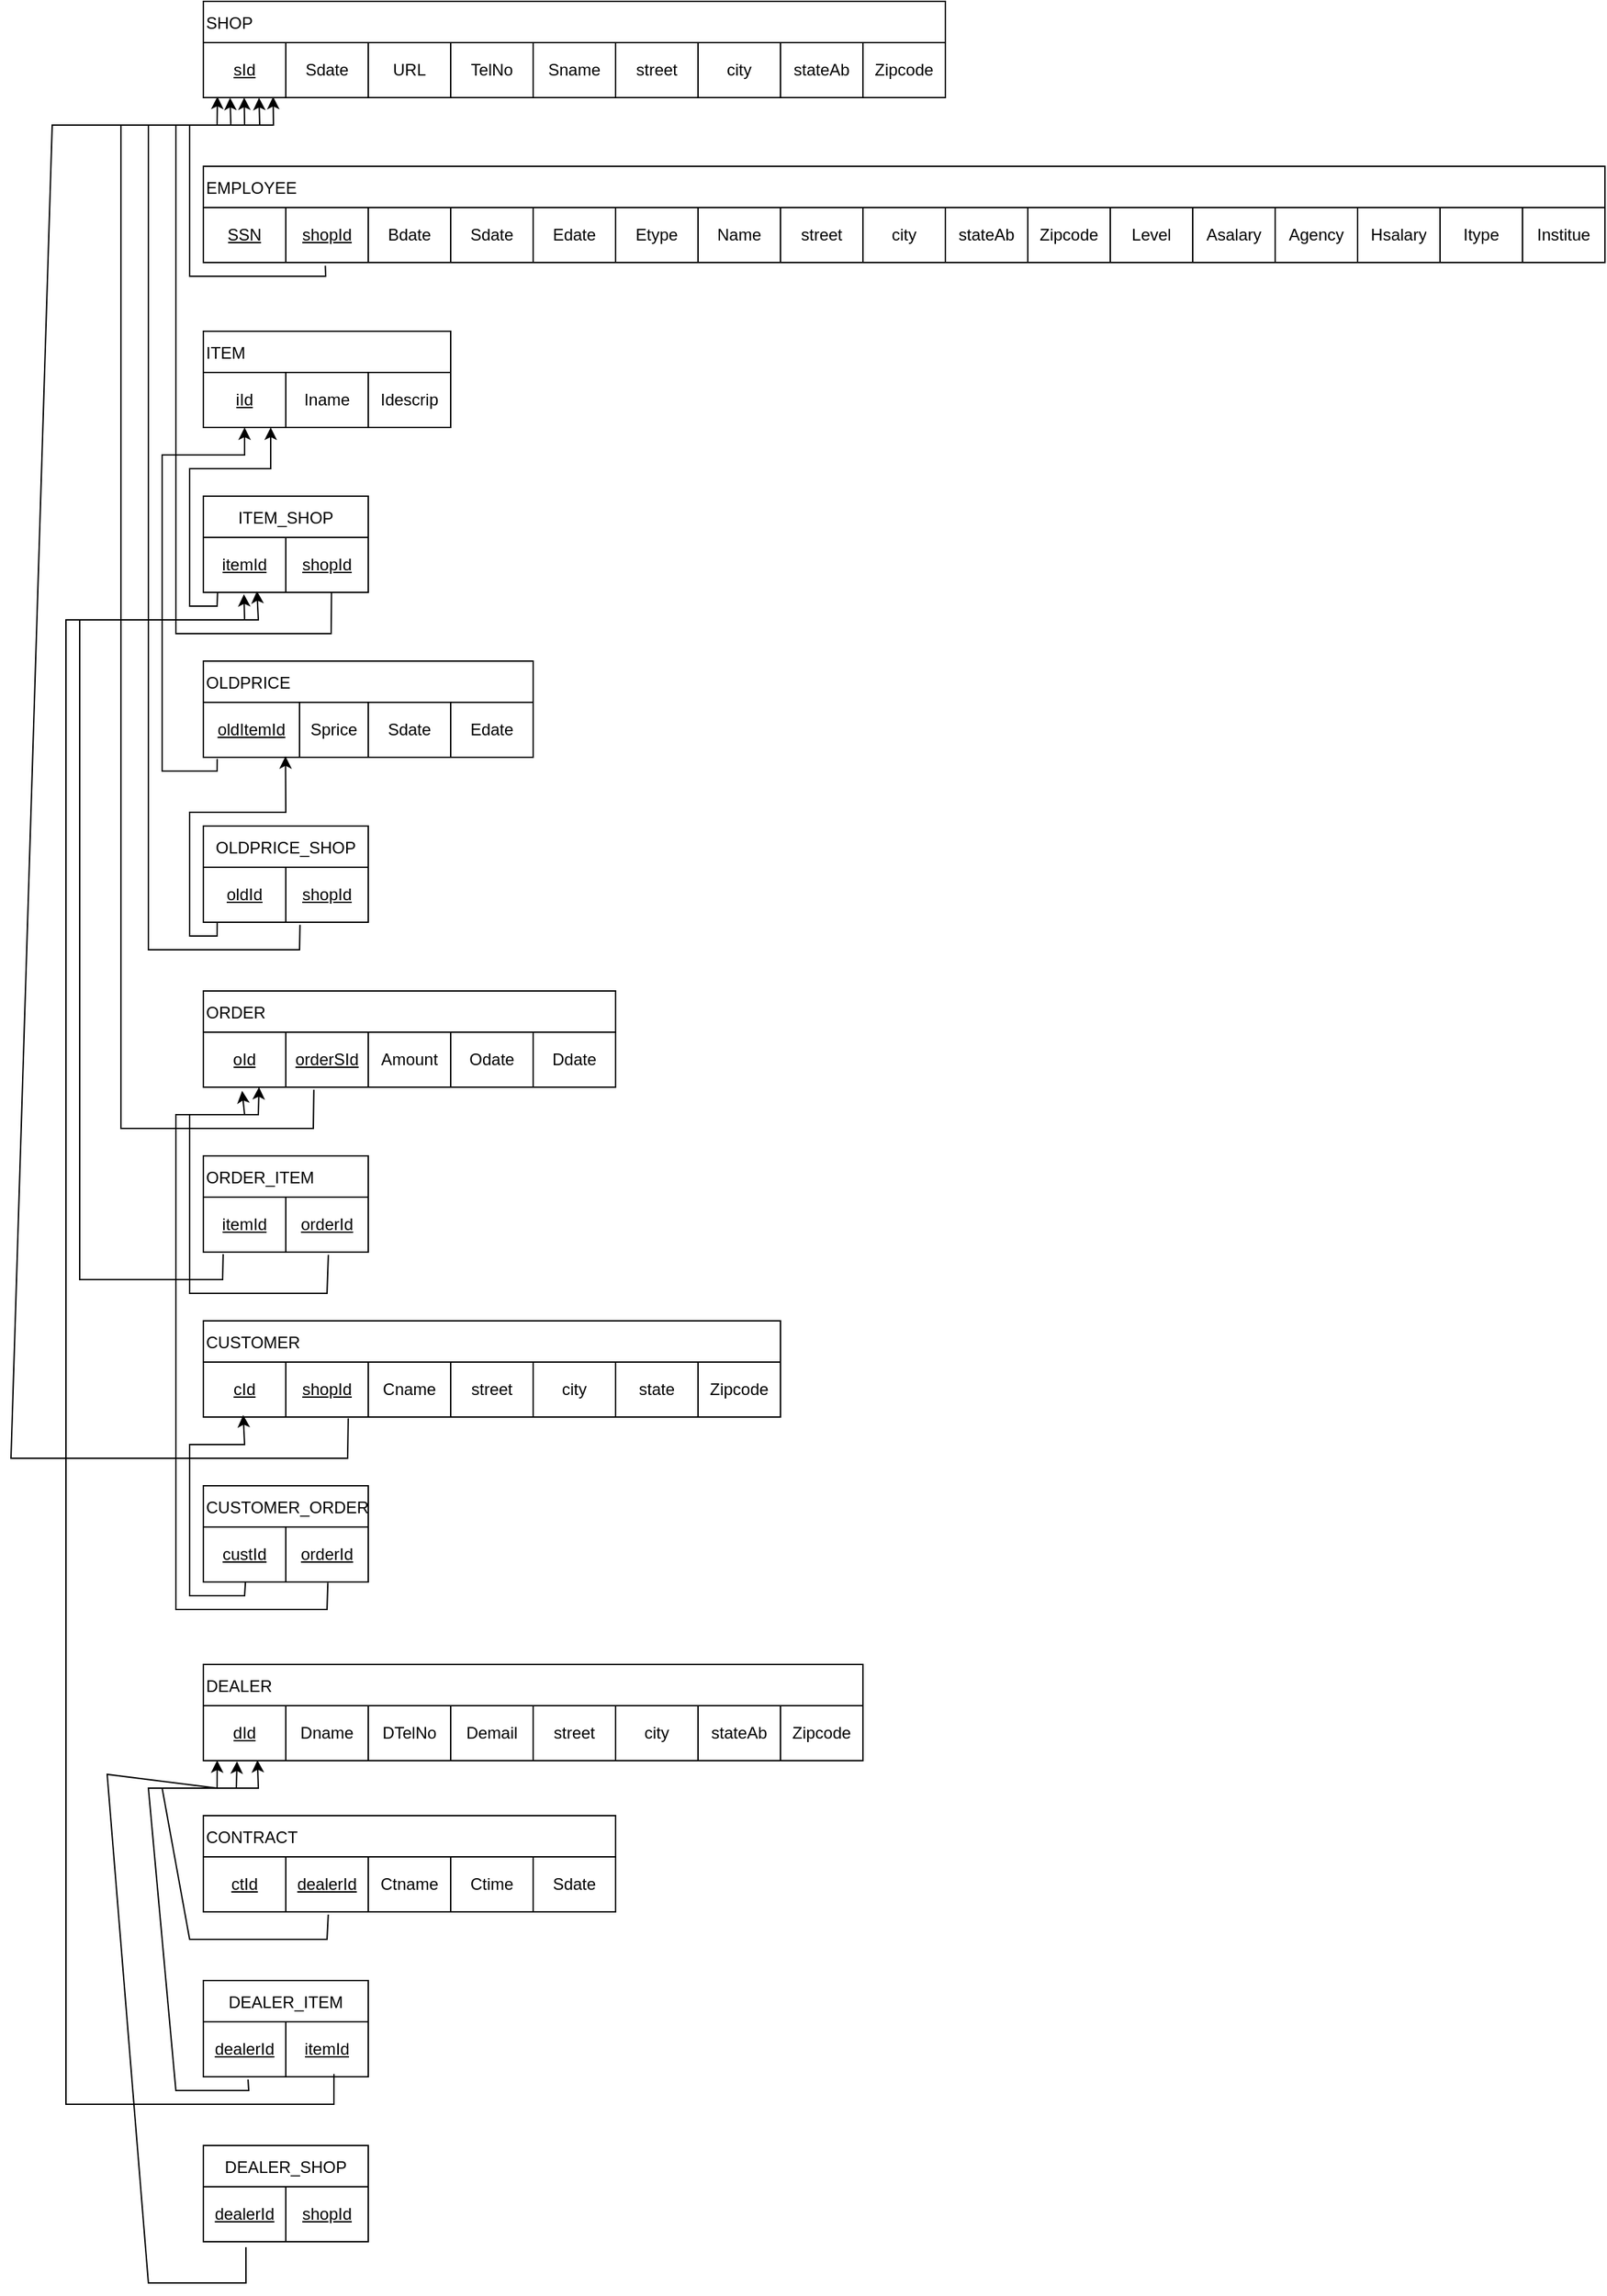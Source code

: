 <mxfile version="24.0.9" type="github">
  <diagram name="Page-1" id="tH4fSipIslfDOBdXYuQ9">
    <mxGraphModel dx="928" dy="57" grid="1" gridSize="10" guides="1" tooltips="1" connect="1" arrows="1" fold="1" page="1" pageScale="1" pageWidth="850" pageHeight="1100" math="0" shadow="0">
      <root>
        <mxCell id="0" />
        <mxCell id="1" parent="0" />
        <mxCell id="1rG-9tMgTOMQVfQcb9hp-2" value="EMPLOYEE" style="shape=table;startSize=30;container=1;collapsible=0;childLayout=tableLayout;align=left;" vertex="1" parent="1">
          <mxGeometry y="440" width="1020" height="70" as="geometry" />
        </mxCell>
        <mxCell id="1rG-9tMgTOMQVfQcb9hp-3" value="" style="shape=tableRow;horizontal=0;startSize=0;swimlaneHead=0;swimlaneBody=0;strokeColor=inherit;top=0;left=0;bottom=0;right=0;collapsible=0;dropTarget=0;fillColor=none;points=[[0,0.5],[1,0.5]];portConstraint=eastwest;" vertex="1" parent="1rG-9tMgTOMQVfQcb9hp-2">
          <mxGeometry y="30" width="1020" height="40" as="geometry" />
        </mxCell>
        <mxCell id="1rG-9tMgTOMQVfQcb9hp-4" value="&lt;u&gt;SSN&lt;/u&gt;" style="shape=partialRectangle;html=1;whiteSpace=wrap;connectable=0;strokeColor=inherit;overflow=hidden;fillColor=none;top=0;left=0;bottom=0;right=0;pointerEvents=1;" vertex="1" parent="1rG-9tMgTOMQVfQcb9hp-3">
          <mxGeometry width="60" height="40" as="geometry">
            <mxRectangle width="60" height="40" as="alternateBounds" />
          </mxGeometry>
        </mxCell>
        <mxCell id="1rG-9tMgTOMQVfQcb9hp-5" value="&lt;u&gt;shopId&lt;/u&gt;" style="shape=partialRectangle;html=1;whiteSpace=wrap;connectable=0;strokeColor=inherit;overflow=hidden;fillColor=none;top=0;left=0;bottom=0;right=0;pointerEvents=1;" vertex="1" parent="1rG-9tMgTOMQVfQcb9hp-3">
          <mxGeometry x="60" width="60" height="40" as="geometry">
            <mxRectangle width="60" height="40" as="alternateBounds" />
          </mxGeometry>
        </mxCell>
        <mxCell id="1rG-9tMgTOMQVfQcb9hp-6" value="Bdate" style="shape=partialRectangle;html=1;whiteSpace=wrap;connectable=0;strokeColor=inherit;overflow=hidden;fillColor=none;top=0;left=0;bottom=0;right=0;pointerEvents=1;" vertex="1" parent="1rG-9tMgTOMQVfQcb9hp-3">
          <mxGeometry x="120" width="60" height="40" as="geometry">
            <mxRectangle width="60" height="40" as="alternateBounds" />
          </mxGeometry>
        </mxCell>
        <mxCell id="1rG-9tMgTOMQVfQcb9hp-7" value="Sdate" style="shape=partialRectangle;html=1;whiteSpace=wrap;connectable=0;strokeColor=inherit;overflow=hidden;fillColor=none;top=0;left=0;bottom=0;right=0;pointerEvents=1;" vertex="1" parent="1rG-9tMgTOMQVfQcb9hp-3">
          <mxGeometry x="180" width="60" height="40" as="geometry">
            <mxRectangle width="60" height="40" as="alternateBounds" />
          </mxGeometry>
        </mxCell>
        <mxCell id="1rG-9tMgTOMQVfQcb9hp-8" value="Edate" style="shape=partialRectangle;html=1;whiteSpace=wrap;connectable=0;strokeColor=inherit;overflow=hidden;fillColor=none;top=0;left=0;bottom=0;right=0;pointerEvents=1;" vertex="1" parent="1rG-9tMgTOMQVfQcb9hp-3">
          <mxGeometry x="240" width="60" height="40" as="geometry">
            <mxRectangle width="60" height="40" as="alternateBounds" />
          </mxGeometry>
        </mxCell>
        <mxCell id="1rG-9tMgTOMQVfQcb9hp-9" value="Etype" style="shape=partialRectangle;html=1;whiteSpace=wrap;connectable=0;strokeColor=inherit;overflow=hidden;fillColor=none;top=0;left=0;bottom=0;right=0;pointerEvents=1;" vertex="1" parent="1rG-9tMgTOMQVfQcb9hp-3">
          <mxGeometry x="300" width="60" height="40" as="geometry">
            <mxRectangle width="60" height="40" as="alternateBounds" />
          </mxGeometry>
        </mxCell>
        <mxCell id="1rG-9tMgTOMQVfQcb9hp-10" value="Name" style="shape=partialRectangle;html=1;whiteSpace=wrap;connectable=0;strokeColor=inherit;overflow=hidden;fillColor=none;top=0;left=0;bottom=0;right=0;pointerEvents=1;" vertex="1" parent="1rG-9tMgTOMQVfQcb9hp-3">
          <mxGeometry x="360" width="60" height="40" as="geometry">
            <mxRectangle width="60" height="40" as="alternateBounds" />
          </mxGeometry>
        </mxCell>
        <mxCell id="1rG-9tMgTOMQVfQcb9hp-11" value="street" style="shape=partialRectangle;html=1;whiteSpace=wrap;connectable=0;strokeColor=inherit;overflow=hidden;fillColor=none;top=0;left=0;bottom=0;right=0;pointerEvents=1;" vertex="1" parent="1rG-9tMgTOMQVfQcb9hp-3">
          <mxGeometry x="420" width="60" height="40" as="geometry">
            <mxRectangle width="60" height="40" as="alternateBounds" />
          </mxGeometry>
        </mxCell>
        <mxCell id="1rG-9tMgTOMQVfQcb9hp-12" value="city" style="shape=partialRectangle;html=1;whiteSpace=wrap;connectable=0;strokeColor=inherit;overflow=hidden;fillColor=none;top=0;left=0;bottom=0;right=0;pointerEvents=1;" vertex="1" parent="1rG-9tMgTOMQVfQcb9hp-3">
          <mxGeometry x="480" width="60" height="40" as="geometry">
            <mxRectangle width="60" height="40" as="alternateBounds" />
          </mxGeometry>
        </mxCell>
        <mxCell id="1rG-9tMgTOMQVfQcb9hp-13" value="stateAb" style="shape=partialRectangle;html=1;whiteSpace=wrap;connectable=0;strokeColor=inherit;overflow=hidden;fillColor=none;top=0;left=0;bottom=0;right=0;pointerEvents=1;" vertex="1" parent="1rG-9tMgTOMQVfQcb9hp-3">
          <mxGeometry x="540" width="60" height="40" as="geometry">
            <mxRectangle width="60" height="40" as="alternateBounds" />
          </mxGeometry>
        </mxCell>
        <mxCell id="1rG-9tMgTOMQVfQcb9hp-14" value="Zipcode" style="shape=partialRectangle;html=1;whiteSpace=wrap;connectable=0;strokeColor=inherit;overflow=hidden;fillColor=none;top=0;left=0;bottom=0;right=0;pointerEvents=1;" vertex="1" parent="1rG-9tMgTOMQVfQcb9hp-3">
          <mxGeometry x="600" width="60" height="40" as="geometry">
            <mxRectangle width="60" height="40" as="alternateBounds" />
          </mxGeometry>
        </mxCell>
        <mxCell id="1rG-9tMgTOMQVfQcb9hp-15" value="Level" style="shape=partialRectangle;html=1;whiteSpace=wrap;connectable=0;strokeColor=inherit;overflow=hidden;fillColor=none;top=0;left=0;bottom=0;right=0;pointerEvents=1;" vertex="1" parent="1rG-9tMgTOMQVfQcb9hp-3">
          <mxGeometry x="660" width="60" height="40" as="geometry">
            <mxRectangle width="60" height="40" as="alternateBounds" />
          </mxGeometry>
        </mxCell>
        <mxCell id="1rG-9tMgTOMQVfQcb9hp-16" value="Asalary" style="shape=partialRectangle;html=1;whiteSpace=wrap;connectable=0;strokeColor=inherit;overflow=hidden;fillColor=none;top=0;left=0;bottom=0;right=0;pointerEvents=1;" vertex="1" parent="1rG-9tMgTOMQVfQcb9hp-3">
          <mxGeometry x="720" width="60" height="40" as="geometry">
            <mxRectangle width="60" height="40" as="alternateBounds" />
          </mxGeometry>
        </mxCell>
        <mxCell id="1rG-9tMgTOMQVfQcb9hp-17" value="Agency" style="shape=partialRectangle;html=1;whiteSpace=wrap;connectable=0;strokeColor=inherit;overflow=hidden;fillColor=none;top=0;left=0;bottom=0;right=0;pointerEvents=1;" vertex="1" parent="1rG-9tMgTOMQVfQcb9hp-3">
          <mxGeometry x="780" width="60" height="40" as="geometry">
            <mxRectangle width="60" height="40" as="alternateBounds" />
          </mxGeometry>
        </mxCell>
        <mxCell id="1rG-9tMgTOMQVfQcb9hp-18" value="Hsalary" style="shape=partialRectangle;html=1;whiteSpace=wrap;connectable=0;strokeColor=inherit;overflow=hidden;fillColor=none;top=0;left=0;bottom=0;right=0;pointerEvents=1;" vertex="1" parent="1rG-9tMgTOMQVfQcb9hp-3">
          <mxGeometry x="840" width="60" height="40" as="geometry">
            <mxRectangle width="60" height="40" as="alternateBounds" />
          </mxGeometry>
        </mxCell>
        <mxCell id="1rG-9tMgTOMQVfQcb9hp-19" value="Itype" style="shape=partialRectangle;html=1;whiteSpace=wrap;connectable=0;strokeColor=inherit;overflow=hidden;fillColor=none;top=0;left=0;bottom=0;right=0;pointerEvents=1;" vertex="1" parent="1rG-9tMgTOMQVfQcb9hp-3">
          <mxGeometry x="900" width="60" height="40" as="geometry">
            <mxRectangle width="60" height="40" as="alternateBounds" />
          </mxGeometry>
        </mxCell>
        <mxCell id="1rG-9tMgTOMQVfQcb9hp-20" value="Institue" style="shape=partialRectangle;html=1;whiteSpace=wrap;connectable=0;strokeColor=inherit;overflow=hidden;fillColor=none;top=0;left=0;bottom=0;right=0;pointerEvents=1;" vertex="1" parent="1rG-9tMgTOMQVfQcb9hp-3">
          <mxGeometry x="960" width="60" height="40" as="geometry">
            <mxRectangle width="60" height="40" as="alternateBounds" />
          </mxGeometry>
        </mxCell>
        <mxCell id="1rG-9tMgTOMQVfQcb9hp-21" value="SHOP" style="shape=table;startSize=30;container=1;collapsible=0;childLayout=tableLayout;align=left;" vertex="1" parent="1">
          <mxGeometry y="320" width="540" height="70" as="geometry" />
        </mxCell>
        <mxCell id="1rG-9tMgTOMQVfQcb9hp-22" value="" style="shape=tableRow;horizontal=0;startSize=0;swimlaneHead=0;swimlaneBody=0;strokeColor=inherit;top=0;left=0;bottom=0;right=0;collapsible=0;dropTarget=0;fillColor=none;points=[[0,0.5],[1,0.5]];portConstraint=eastwest;" vertex="1" parent="1rG-9tMgTOMQVfQcb9hp-21">
          <mxGeometry y="30" width="540" height="40" as="geometry" />
        </mxCell>
        <mxCell id="1rG-9tMgTOMQVfQcb9hp-23" value="&lt;u&gt;sId&lt;/u&gt;" style="shape=partialRectangle;html=1;whiteSpace=wrap;connectable=0;strokeColor=inherit;overflow=hidden;fillColor=none;top=0;left=0;bottom=0;right=0;pointerEvents=1;" vertex="1" parent="1rG-9tMgTOMQVfQcb9hp-22">
          <mxGeometry width="60" height="40" as="geometry">
            <mxRectangle width="60" height="40" as="alternateBounds" />
          </mxGeometry>
        </mxCell>
        <mxCell id="1rG-9tMgTOMQVfQcb9hp-24" value="Sdate" style="shape=partialRectangle;html=1;whiteSpace=wrap;connectable=0;strokeColor=inherit;overflow=hidden;fillColor=none;top=0;left=0;bottom=0;right=0;pointerEvents=1;" vertex="1" parent="1rG-9tMgTOMQVfQcb9hp-22">
          <mxGeometry x="60" width="60" height="40" as="geometry">
            <mxRectangle width="60" height="40" as="alternateBounds" />
          </mxGeometry>
        </mxCell>
        <mxCell id="1rG-9tMgTOMQVfQcb9hp-25" value="URL" style="shape=partialRectangle;html=1;whiteSpace=wrap;connectable=0;strokeColor=inherit;overflow=hidden;fillColor=none;top=0;left=0;bottom=0;right=0;pointerEvents=1;" vertex="1" parent="1rG-9tMgTOMQVfQcb9hp-22">
          <mxGeometry x="120" width="60" height="40" as="geometry">
            <mxRectangle width="60" height="40" as="alternateBounds" />
          </mxGeometry>
        </mxCell>
        <mxCell id="1rG-9tMgTOMQVfQcb9hp-26" value="TelNo" style="shape=partialRectangle;html=1;whiteSpace=wrap;connectable=0;strokeColor=inherit;overflow=hidden;fillColor=none;top=0;left=0;bottom=0;right=0;pointerEvents=1;" vertex="1" parent="1rG-9tMgTOMQVfQcb9hp-22">
          <mxGeometry x="180" width="60" height="40" as="geometry">
            <mxRectangle width="60" height="40" as="alternateBounds" />
          </mxGeometry>
        </mxCell>
        <mxCell id="1rG-9tMgTOMQVfQcb9hp-27" value="Sname" style="shape=partialRectangle;html=1;whiteSpace=wrap;connectable=0;strokeColor=inherit;overflow=hidden;fillColor=none;top=0;left=0;bottom=0;right=0;pointerEvents=1;" vertex="1" parent="1rG-9tMgTOMQVfQcb9hp-22">
          <mxGeometry x="240" width="60" height="40" as="geometry">
            <mxRectangle width="60" height="40" as="alternateBounds" />
          </mxGeometry>
        </mxCell>
        <mxCell id="1rG-9tMgTOMQVfQcb9hp-28" value="street" style="shape=partialRectangle;html=1;whiteSpace=wrap;connectable=0;strokeColor=inherit;overflow=hidden;fillColor=none;top=0;left=0;bottom=0;right=0;pointerEvents=1;" vertex="1" parent="1rG-9tMgTOMQVfQcb9hp-22">
          <mxGeometry x="300" width="60" height="40" as="geometry">
            <mxRectangle width="60" height="40" as="alternateBounds" />
          </mxGeometry>
        </mxCell>
        <mxCell id="1rG-9tMgTOMQVfQcb9hp-29" value="city" style="shape=partialRectangle;html=1;whiteSpace=wrap;connectable=0;strokeColor=inherit;overflow=hidden;fillColor=none;top=0;left=0;bottom=0;right=0;pointerEvents=1;" vertex="1" parent="1rG-9tMgTOMQVfQcb9hp-22">
          <mxGeometry x="360" width="60" height="40" as="geometry">
            <mxRectangle width="60" height="40" as="alternateBounds" />
          </mxGeometry>
        </mxCell>
        <mxCell id="1rG-9tMgTOMQVfQcb9hp-30" value="stateAb" style="shape=partialRectangle;html=1;whiteSpace=wrap;connectable=0;strokeColor=inherit;overflow=hidden;fillColor=none;top=0;left=0;bottom=0;right=0;pointerEvents=1;" vertex="1" parent="1rG-9tMgTOMQVfQcb9hp-22">
          <mxGeometry x="420" width="60" height="40" as="geometry">
            <mxRectangle width="60" height="40" as="alternateBounds" />
          </mxGeometry>
        </mxCell>
        <mxCell id="1rG-9tMgTOMQVfQcb9hp-31" value="Zipcode" style="shape=partialRectangle;html=1;whiteSpace=wrap;connectable=0;strokeColor=inherit;overflow=hidden;fillColor=none;top=0;left=0;bottom=0;right=0;pointerEvents=1;" vertex="1" parent="1rG-9tMgTOMQVfQcb9hp-22">
          <mxGeometry x="480" width="60" height="40" as="geometry">
            <mxRectangle width="60" height="40" as="alternateBounds" />
          </mxGeometry>
        </mxCell>
        <mxCell id="1rG-9tMgTOMQVfQcb9hp-32" value="CUSTOMER" style="shape=table;startSize=30;container=1;collapsible=0;childLayout=tableLayout;align=left;" vertex="1" parent="1">
          <mxGeometry y="1280" width="420" height="70" as="geometry" />
        </mxCell>
        <mxCell id="1rG-9tMgTOMQVfQcb9hp-33" value="" style="shape=tableRow;horizontal=0;startSize=0;swimlaneHead=0;swimlaneBody=0;strokeColor=inherit;top=0;left=0;bottom=0;right=0;collapsible=0;dropTarget=0;fillColor=none;points=[[0,0.5],[1,0.5]];portConstraint=eastwest;" vertex="1" parent="1rG-9tMgTOMQVfQcb9hp-32">
          <mxGeometry y="30" width="420" height="40" as="geometry" />
        </mxCell>
        <mxCell id="1rG-9tMgTOMQVfQcb9hp-34" value="&lt;u&gt;cId&lt;/u&gt;" style="shape=partialRectangle;html=1;whiteSpace=wrap;connectable=0;strokeColor=inherit;overflow=hidden;fillColor=none;top=0;left=0;bottom=0;right=0;pointerEvents=1;" vertex="1" parent="1rG-9tMgTOMQVfQcb9hp-33">
          <mxGeometry width="60" height="40" as="geometry">
            <mxRectangle width="60" height="40" as="alternateBounds" />
          </mxGeometry>
        </mxCell>
        <mxCell id="1rG-9tMgTOMQVfQcb9hp-35" value="&lt;u&gt;shopId&lt;/u&gt;" style="shape=partialRectangle;html=1;whiteSpace=wrap;connectable=0;strokeColor=inherit;overflow=hidden;fillColor=none;top=0;left=0;bottom=0;right=0;pointerEvents=1;" vertex="1" parent="1rG-9tMgTOMQVfQcb9hp-33">
          <mxGeometry x="60" width="60" height="40" as="geometry">
            <mxRectangle width="60" height="40" as="alternateBounds" />
          </mxGeometry>
        </mxCell>
        <mxCell id="1rG-9tMgTOMQVfQcb9hp-36" value="Cname" style="shape=partialRectangle;html=1;whiteSpace=wrap;connectable=0;strokeColor=inherit;overflow=hidden;fillColor=none;top=0;left=0;bottom=0;right=0;pointerEvents=1;" vertex="1" parent="1rG-9tMgTOMQVfQcb9hp-33">
          <mxGeometry x="120" width="60" height="40" as="geometry">
            <mxRectangle width="60" height="40" as="alternateBounds" />
          </mxGeometry>
        </mxCell>
        <mxCell id="1rG-9tMgTOMQVfQcb9hp-37" value="street" style="shape=partialRectangle;html=1;whiteSpace=wrap;connectable=0;strokeColor=inherit;overflow=hidden;fillColor=none;top=0;left=0;bottom=0;right=0;pointerEvents=1;" vertex="1" parent="1rG-9tMgTOMQVfQcb9hp-33">
          <mxGeometry x="180" width="60" height="40" as="geometry">
            <mxRectangle width="60" height="40" as="alternateBounds" />
          </mxGeometry>
        </mxCell>
        <mxCell id="1rG-9tMgTOMQVfQcb9hp-38" value="city" style="shape=partialRectangle;html=1;whiteSpace=wrap;connectable=0;strokeColor=inherit;overflow=hidden;fillColor=none;top=0;left=0;bottom=0;right=0;pointerEvents=1;" vertex="1" parent="1rG-9tMgTOMQVfQcb9hp-33">
          <mxGeometry x="240" width="60" height="40" as="geometry">
            <mxRectangle width="60" height="40" as="alternateBounds" />
          </mxGeometry>
        </mxCell>
        <mxCell id="1rG-9tMgTOMQVfQcb9hp-39" value="state" style="shape=partialRectangle;html=1;whiteSpace=wrap;connectable=0;strokeColor=inherit;overflow=hidden;fillColor=none;top=0;left=0;bottom=0;right=0;pointerEvents=1;" vertex="1" parent="1rG-9tMgTOMQVfQcb9hp-33">
          <mxGeometry x="300" width="60" height="40" as="geometry">
            <mxRectangle width="60" height="40" as="alternateBounds" />
          </mxGeometry>
        </mxCell>
        <mxCell id="1rG-9tMgTOMQVfQcb9hp-40" value="Zipcode" style="shape=partialRectangle;html=1;whiteSpace=wrap;connectable=0;strokeColor=inherit;overflow=hidden;fillColor=none;top=0;left=0;bottom=0;right=0;pointerEvents=1;" vertex="1" parent="1rG-9tMgTOMQVfQcb9hp-33">
          <mxGeometry x="360" width="60" height="40" as="geometry">
            <mxRectangle width="60" height="40" as="alternateBounds" />
          </mxGeometry>
        </mxCell>
        <mxCell id="1rG-9tMgTOMQVfQcb9hp-41" value="ORDER" style="shape=table;startSize=30;container=1;collapsible=0;childLayout=tableLayout;align=left;" vertex="1" parent="1">
          <mxGeometry y="1040" width="300" height="70" as="geometry" />
        </mxCell>
        <mxCell id="1rG-9tMgTOMQVfQcb9hp-42" value="" style="shape=tableRow;horizontal=0;startSize=0;swimlaneHead=0;swimlaneBody=0;strokeColor=inherit;top=0;left=0;bottom=0;right=0;collapsible=0;dropTarget=0;fillColor=none;points=[[0,0.5],[1,0.5]];portConstraint=eastwest;" vertex="1" parent="1rG-9tMgTOMQVfQcb9hp-41">
          <mxGeometry y="30" width="300" height="40" as="geometry" />
        </mxCell>
        <mxCell id="1rG-9tMgTOMQVfQcb9hp-43" value="&lt;u&gt;oId&lt;/u&gt;" style="shape=partialRectangle;html=1;whiteSpace=wrap;connectable=0;strokeColor=inherit;overflow=hidden;fillColor=none;top=0;left=0;bottom=0;right=0;pointerEvents=1;" vertex="1" parent="1rG-9tMgTOMQVfQcb9hp-42">
          <mxGeometry width="60" height="40" as="geometry">
            <mxRectangle width="60" height="40" as="alternateBounds" />
          </mxGeometry>
        </mxCell>
        <mxCell id="1rG-9tMgTOMQVfQcb9hp-44" value="&lt;u&gt;orderSId&lt;/u&gt;" style="shape=partialRectangle;html=1;whiteSpace=wrap;connectable=0;strokeColor=inherit;overflow=hidden;fillColor=none;top=0;left=0;bottom=0;right=0;pointerEvents=1;" vertex="1" parent="1rG-9tMgTOMQVfQcb9hp-42">
          <mxGeometry x="60" width="60" height="40" as="geometry">
            <mxRectangle width="60" height="40" as="alternateBounds" />
          </mxGeometry>
        </mxCell>
        <mxCell id="1rG-9tMgTOMQVfQcb9hp-45" value="Amount" style="shape=partialRectangle;html=1;whiteSpace=wrap;connectable=0;strokeColor=inherit;overflow=hidden;fillColor=none;top=0;left=0;bottom=0;right=0;pointerEvents=1;" vertex="1" parent="1rG-9tMgTOMQVfQcb9hp-42">
          <mxGeometry x="120" width="60" height="40" as="geometry">
            <mxRectangle width="60" height="40" as="alternateBounds" />
          </mxGeometry>
        </mxCell>
        <mxCell id="1rG-9tMgTOMQVfQcb9hp-46" value="Odate" style="shape=partialRectangle;html=1;whiteSpace=wrap;connectable=0;strokeColor=inherit;overflow=hidden;fillColor=none;top=0;left=0;bottom=0;right=0;pointerEvents=1;" vertex="1" parent="1rG-9tMgTOMQVfQcb9hp-42">
          <mxGeometry x="180" width="60" height="40" as="geometry">
            <mxRectangle width="60" height="40" as="alternateBounds" />
          </mxGeometry>
        </mxCell>
        <mxCell id="1rG-9tMgTOMQVfQcb9hp-47" value="Ddate" style="shape=partialRectangle;html=1;whiteSpace=wrap;connectable=0;strokeColor=inherit;overflow=hidden;fillColor=none;top=0;left=0;bottom=0;right=0;pointerEvents=1;" vertex="1" parent="1rG-9tMgTOMQVfQcb9hp-42">
          <mxGeometry x="240" width="60" height="40" as="geometry">
            <mxRectangle width="60" height="40" as="alternateBounds" />
          </mxGeometry>
        </mxCell>
        <mxCell id="1rG-9tMgTOMQVfQcb9hp-60" value="ITEM" style="shape=table;startSize=30;container=1;collapsible=0;childLayout=tableLayout;align=left;" vertex="1" parent="1">
          <mxGeometry y="560" width="180" height="70" as="geometry" />
        </mxCell>
        <mxCell id="1rG-9tMgTOMQVfQcb9hp-61" value="" style="shape=tableRow;horizontal=0;startSize=0;swimlaneHead=0;swimlaneBody=0;strokeColor=inherit;top=0;left=0;bottom=0;right=0;collapsible=0;dropTarget=0;fillColor=none;points=[[0,0.5],[1,0.5]];portConstraint=eastwest;" vertex="1" parent="1rG-9tMgTOMQVfQcb9hp-60">
          <mxGeometry y="30" width="180" height="40" as="geometry" />
        </mxCell>
        <mxCell id="1rG-9tMgTOMQVfQcb9hp-62" value="&lt;u&gt;iId&lt;/u&gt;" style="shape=partialRectangle;html=1;whiteSpace=wrap;connectable=0;strokeColor=inherit;overflow=hidden;fillColor=none;top=0;left=0;bottom=0;right=0;pointerEvents=1;" vertex="1" parent="1rG-9tMgTOMQVfQcb9hp-61">
          <mxGeometry width="60" height="40" as="geometry">
            <mxRectangle width="60" height="40" as="alternateBounds" />
          </mxGeometry>
        </mxCell>
        <mxCell id="1rG-9tMgTOMQVfQcb9hp-63" value="Iname" style="shape=partialRectangle;html=1;whiteSpace=wrap;connectable=0;strokeColor=inherit;overflow=hidden;fillColor=none;top=0;left=0;bottom=0;right=0;pointerEvents=1;" vertex="1" parent="1rG-9tMgTOMQVfQcb9hp-61">
          <mxGeometry x="60" width="60" height="40" as="geometry">
            <mxRectangle width="60" height="40" as="alternateBounds" />
          </mxGeometry>
        </mxCell>
        <mxCell id="1rG-9tMgTOMQVfQcb9hp-64" value="Idescrip" style="shape=partialRectangle;html=1;whiteSpace=wrap;connectable=0;strokeColor=inherit;overflow=hidden;fillColor=none;top=0;left=0;bottom=0;right=0;pointerEvents=1;" vertex="1" parent="1rG-9tMgTOMQVfQcb9hp-61">
          <mxGeometry x="120" width="60" height="40" as="geometry">
            <mxRectangle width="60" height="40" as="alternateBounds" />
          </mxGeometry>
        </mxCell>
        <mxCell id="1rG-9tMgTOMQVfQcb9hp-78" value="DEALER" style="shape=table;startSize=30;container=1;collapsible=0;childLayout=tableLayout;align=left;" vertex="1" parent="1">
          <mxGeometry y="1530" width="480" height="70" as="geometry" />
        </mxCell>
        <mxCell id="1rG-9tMgTOMQVfQcb9hp-79" value="" style="shape=tableRow;horizontal=0;startSize=0;swimlaneHead=0;swimlaneBody=0;strokeColor=inherit;top=0;left=0;bottom=0;right=0;collapsible=0;dropTarget=0;fillColor=none;points=[[0,0.5],[1,0.5]];portConstraint=eastwest;" vertex="1" parent="1rG-9tMgTOMQVfQcb9hp-78">
          <mxGeometry y="30" width="480" height="40" as="geometry" />
        </mxCell>
        <mxCell id="1rG-9tMgTOMQVfQcb9hp-80" value="&lt;u&gt;dId&lt;/u&gt;" style="shape=partialRectangle;html=1;whiteSpace=wrap;connectable=0;strokeColor=inherit;overflow=hidden;fillColor=none;top=0;left=0;bottom=0;right=0;pointerEvents=1;" vertex="1" parent="1rG-9tMgTOMQVfQcb9hp-79">
          <mxGeometry width="60" height="40" as="geometry">
            <mxRectangle width="60" height="40" as="alternateBounds" />
          </mxGeometry>
        </mxCell>
        <mxCell id="1rG-9tMgTOMQVfQcb9hp-81" value="Dname" style="shape=partialRectangle;html=1;whiteSpace=wrap;connectable=0;strokeColor=inherit;overflow=hidden;fillColor=none;top=0;left=0;bottom=0;right=0;pointerEvents=1;" vertex="1" parent="1rG-9tMgTOMQVfQcb9hp-79">
          <mxGeometry x="60" width="60" height="40" as="geometry">
            <mxRectangle width="60" height="40" as="alternateBounds" />
          </mxGeometry>
        </mxCell>
        <mxCell id="1rG-9tMgTOMQVfQcb9hp-82" value="DTelNo" style="shape=partialRectangle;html=1;whiteSpace=wrap;connectable=0;strokeColor=inherit;overflow=hidden;fillColor=none;top=0;left=0;bottom=0;right=0;pointerEvents=1;" vertex="1" parent="1rG-9tMgTOMQVfQcb9hp-79">
          <mxGeometry x="120" width="60" height="40" as="geometry">
            <mxRectangle width="60" height="40" as="alternateBounds" />
          </mxGeometry>
        </mxCell>
        <mxCell id="1rG-9tMgTOMQVfQcb9hp-83" value="Demail" style="shape=partialRectangle;html=1;whiteSpace=wrap;connectable=0;strokeColor=inherit;overflow=hidden;fillColor=none;top=0;left=0;bottom=0;right=0;pointerEvents=1;" vertex="1" parent="1rG-9tMgTOMQVfQcb9hp-79">
          <mxGeometry x="180" width="60" height="40" as="geometry">
            <mxRectangle width="60" height="40" as="alternateBounds" />
          </mxGeometry>
        </mxCell>
        <mxCell id="1rG-9tMgTOMQVfQcb9hp-84" value="street" style="shape=partialRectangle;html=1;whiteSpace=wrap;connectable=0;strokeColor=inherit;overflow=hidden;fillColor=none;top=0;left=0;bottom=0;right=0;pointerEvents=1;" vertex="1" parent="1rG-9tMgTOMQVfQcb9hp-79">
          <mxGeometry x="240" width="60" height="40" as="geometry">
            <mxRectangle width="60" height="40" as="alternateBounds" />
          </mxGeometry>
        </mxCell>
        <mxCell id="1rG-9tMgTOMQVfQcb9hp-85" value="city" style="shape=partialRectangle;html=1;whiteSpace=wrap;connectable=0;strokeColor=inherit;overflow=hidden;fillColor=none;top=0;left=0;bottom=0;right=0;pointerEvents=1;" vertex="1" parent="1rG-9tMgTOMQVfQcb9hp-79">
          <mxGeometry x="300" width="60" height="40" as="geometry">
            <mxRectangle width="60" height="40" as="alternateBounds" />
          </mxGeometry>
        </mxCell>
        <mxCell id="1rG-9tMgTOMQVfQcb9hp-86" value="stateAb" style="shape=partialRectangle;html=1;whiteSpace=wrap;connectable=0;strokeColor=inherit;overflow=hidden;fillColor=none;top=0;left=0;bottom=0;right=0;pointerEvents=1;" vertex="1" parent="1rG-9tMgTOMQVfQcb9hp-79">
          <mxGeometry x="360" width="60" height="40" as="geometry">
            <mxRectangle width="60" height="40" as="alternateBounds" />
          </mxGeometry>
        </mxCell>
        <mxCell id="1rG-9tMgTOMQVfQcb9hp-87" value="Zipcode" style="shape=partialRectangle;html=1;whiteSpace=wrap;connectable=0;strokeColor=inherit;overflow=hidden;fillColor=none;top=0;left=0;bottom=0;right=0;pointerEvents=1;" vertex="1" parent="1rG-9tMgTOMQVfQcb9hp-79">
          <mxGeometry x="420" width="60" height="40" as="geometry">
            <mxRectangle width="60" height="40" as="alternateBounds" />
          </mxGeometry>
        </mxCell>
        <mxCell id="1rG-9tMgTOMQVfQcb9hp-88" value="CONTRACT" style="shape=table;startSize=30;container=1;collapsible=0;childLayout=tableLayout;align=left;" vertex="1" parent="1">
          <mxGeometry y="1640" width="300" height="70" as="geometry" />
        </mxCell>
        <mxCell id="1rG-9tMgTOMQVfQcb9hp-89" value="" style="shape=tableRow;horizontal=0;startSize=0;swimlaneHead=0;swimlaneBody=0;strokeColor=inherit;top=0;left=0;bottom=0;right=0;collapsible=0;dropTarget=0;fillColor=none;points=[[0,0.5],[1,0.5]];portConstraint=eastwest;" vertex="1" parent="1rG-9tMgTOMQVfQcb9hp-88">
          <mxGeometry y="30" width="300" height="40" as="geometry" />
        </mxCell>
        <mxCell id="1rG-9tMgTOMQVfQcb9hp-90" value="&lt;u&gt;ctId&lt;/u&gt;" style="shape=partialRectangle;html=1;whiteSpace=wrap;connectable=0;strokeColor=inherit;overflow=hidden;fillColor=none;top=0;left=0;bottom=0;right=0;pointerEvents=1;" vertex="1" parent="1rG-9tMgTOMQVfQcb9hp-89">
          <mxGeometry width="60" height="40" as="geometry">
            <mxRectangle width="60" height="40" as="alternateBounds" />
          </mxGeometry>
        </mxCell>
        <mxCell id="1rG-9tMgTOMQVfQcb9hp-91" value="&lt;u&gt;dealerId&lt;/u&gt;" style="shape=partialRectangle;html=1;whiteSpace=wrap;connectable=0;strokeColor=inherit;overflow=hidden;fillColor=none;top=0;left=0;bottom=0;right=0;pointerEvents=1;" vertex="1" parent="1rG-9tMgTOMQVfQcb9hp-89">
          <mxGeometry x="60" width="60" height="40" as="geometry">
            <mxRectangle width="60" height="40" as="alternateBounds" />
          </mxGeometry>
        </mxCell>
        <mxCell id="1rG-9tMgTOMQVfQcb9hp-92" value="Ctname" style="shape=partialRectangle;html=1;whiteSpace=wrap;connectable=0;strokeColor=inherit;overflow=hidden;fillColor=none;top=0;left=0;bottom=0;right=0;pointerEvents=1;" vertex="1" parent="1rG-9tMgTOMQVfQcb9hp-89">
          <mxGeometry x="120" width="60" height="40" as="geometry">
            <mxRectangle width="60" height="40" as="alternateBounds" />
          </mxGeometry>
        </mxCell>
        <mxCell id="1rG-9tMgTOMQVfQcb9hp-93" value="Ctime" style="shape=partialRectangle;html=1;whiteSpace=wrap;connectable=0;strokeColor=inherit;overflow=hidden;fillColor=none;top=0;left=0;bottom=0;right=0;pointerEvents=1;" vertex="1" parent="1rG-9tMgTOMQVfQcb9hp-89">
          <mxGeometry x="180" width="60" height="40" as="geometry">
            <mxRectangle width="60" height="40" as="alternateBounds" />
          </mxGeometry>
        </mxCell>
        <mxCell id="1rG-9tMgTOMQVfQcb9hp-94" value="Sdate" style="shape=partialRectangle;html=1;whiteSpace=wrap;connectable=0;strokeColor=inherit;overflow=hidden;fillColor=none;top=0;left=0;bottom=0;right=0;pointerEvents=1;" vertex="1" parent="1rG-9tMgTOMQVfQcb9hp-89">
          <mxGeometry x="240" width="60" height="40" as="geometry">
            <mxRectangle width="60" height="40" as="alternateBounds" />
          </mxGeometry>
        </mxCell>
        <mxCell id="1rG-9tMgTOMQVfQcb9hp-95" value="OLDPRICE" style="shape=table;startSize=30;container=1;collapsible=0;childLayout=tableLayout;align=left;" vertex="1" parent="1">
          <mxGeometry y="800" width="240" height="70" as="geometry" />
        </mxCell>
        <mxCell id="1rG-9tMgTOMQVfQcb9hp-96" value="" style="shape=tableRow;horizontal=0;startSize=0;swimlaneHead=0;swimlaneBody=0;strokeColor=inherit;top=0;left=0;bottom=0;right=0;collapsible=0;dropTarget=0;fillColor=none;points=[[0,0.5],[1,0.5]];portConstraint=eastwest;" vertex="1" parent="1rG-9tMgTOMQVfQcb9hp-95">
          <mxGeometry y="30" width="240" height="40" as="geometry" />
        </mxCell>
        <mxCell id="1rG-9tMgTOMQVfQcb9hp-97" value="&lt;u&gt;oldItemId&lt;/u&gt;" style="shape=partialRectangle;html=1;whiteSpace=wrap;connectable=0;strokeColor=inherit;overflow=hidden;fillColor=none;top=0;left=0;bottom=0;right=0;pointerEvents=1;" vertex="1" parent="1rG-9tMgTOMQVfQcb9hp-96">
          <mxGeometry width="70" height="40" as="geometry">
            <mxRectangle width="70" height="40" as="alternateBounds" />
          </mxGeometry>
        </mxCell>
        <mxCell id="1rG-9tMgTOMQVfQcb9hp-98" value="Sprice" style="shape=partialRectangle;html=1;whiteSpace=wrap;connectable=0;strokeColor=inherit;overflow=hidden;fillColor=none;top=0;left=0;bottom=0;right=0;pointerEvents=1;" vertex="1" parent="1rG-9tMgTOMQVfQcb9hp-96">
          <mxGeometry x="70" width="50" height="40" as="geometry">
            <mxRectangle width="50" height="40" as="alternateBounds" />
          </mxGeometry>
        </mxCell>
        <mxCell id="1rG-9tMgTOMQVfQcb9hp-99" value="Sdate" style="shape=partialRectangle;html=1;whiteSpace=wrap;connectable=0;strokeColor=inherit;overflow=hidden;fillColor=none;top=0;left=0;bottom=0;right=0;pointerEvents=1;" vertex="1" parent="1rG-9tMgTOMQVfQcb9hp-96">
          <mxGeometry x="120" width="60" height="40" as="geometry">
            <mxRectangle width="60" height="40" as="alternateBounds" />
          </mxGeometry>
        </mxCell>
        <mxCell id="1rG-9tMgTOMQVfQcb9hp-100" value="Edate" style="shape=partialRectangle;html=1;whiteSpace=wrap;connectable=0;strokeColor=inherit;overflow=hidden;fillColor=none;top=0;left=0;bottom=0;right=0;pointerEvents=1;" vertex="1" parent="1rG-9tMgTOMQVfQcb9hp-96">
          <mxGeometry x="180" width="60" height="40" as="geometry">
            <mxRectangle width="60" height="40" as="alternateBounds" />
          </mxGeometry>
        </mxCell>
        <mxCell id="1rG-9tMgTOMQVfQcb9hp-105" value="ORDER_ITEM" style="shape=table;startSize=30;container=1;collapsible=0;childLayout=tableLayout;align=left;" vertex="1" parent="1">
          <mxGeometry y="1160" width="120" height="70" as="geometry" />
        </mxCell>
        <mxCell id="1rG-9tMgTOMQVfQcb9hp-106" value="" style="shape=tableRow;horizontal=0;startSize=0;swimlaneHead=0;swimlaneBody=0;strokeColor=inherit;top=0;left=0;bottom=0;right=0;collapsible=0;dropTarget=0;fillColor=none;points=[[0,0.5],[1,0.5]];portConstraint=eastwest;" vertex="1" parent="1rG-9tMgTOMQVfQcb9hp-105">
          <mxGeometry y="30" width="120" height="40" as="geometry" />
        </mxCell>
        <mxCell id="1rG-9tMgTOMQVfQcb9hp-107" value="&lt;u&gt;itemId&lt;/u&gt;" style="shape=partialRectangle;html=1;whiteSpace=wrap;connectable=0;strokeColor=inherit;overflow=hidden;fillColor=none;top=0;left=0;bottom=0;right=0;pointerEvents=1;" vertex="1" parent="1rG-9tMgTOMQVfQcb9hp-106">
          <mxGeometry width="60" height="40" as="geometry">
            <mxRectangle width="60" height="40" as="alternateBounds" />
          </mxGeometry>
        </mxCell>
        <mxCell id="1rG-9tMgTOMQVfQcb9hp-108" value="&lt;u&gt;orderId&lt;/u&gt;" style="shape=partialRectangle;html=1;whiteSpace=wrap;connectable=0;strokeColor=inherit;overflow=hidden;fillColor=none;top=0;left=0;bottom=0;right=0;pointerEvents=1;" vertex="1" parent="1rG-9tMgTOMQVfQcb9hp-106">
          <mxGeometry x="60" width="60" height="40" as="geometry">
            <mxRectangle width="60" height="40" as="alternateBounds" />
          </mxGeometry>
        </mxCell>
        <mxCell id="1rG-9tMgTOMQVfQcb9hp-113" value="DEALER_SHOP" style="shape=table;startSize=30;container=1;collapsible=0;childLayout=tableLayout;" vertex="1" parent="1">
          <mxGeometry y="1880" width="120" height="70" as="geometry" />
        </mxCell>
        <mxCell id="1rG-9tMgTOMQVfQcb9hp-114" value="" style="shape=tableRow;horizontal=0;startSize=0;swimlaneHead=0;swimlaneBody=0;strokeColor=inherit;top=0;left=0;bottom=0;right=0;collapsible=0;dropTarget=0;fillColor=none;points=[[0,0.5],[1,0.5]];portConstraint=eastwest;" vertex="1" parent="1rG-9tMgTOMQVfQcb9hp-113">
          <mxGeometry y="30" width="120" height="40" as="geometry" />
        </mxCell>
        <mxCell id="1rG-9tMgTOMQVfQcb9hp-115" value="&lt;u&gt;dealerId&lt;/u&gt;" style="shape=partialRectangle;html=1;whiteSpace=wrap;connectable=0;strokeColor=inherit;overflow=hidden;fillColor=none;top=0;left=0;bottom=0;right=0;pointerEvents=1;" vertex="1" parent="1rG-9tMgTOMQVfQcb9hp-114">
          <mxGeometry width="60" height="40" as="geometry">
            <mxRectangle width="60" height="40" as="alternateBounds" />
          </mxGeometry>
        </mxCell>
        <mxCell id="1rG-9tMgTOMQVfQcb9hp-116" value="&lt;u&gt;shopId&lt;/u&gt;" style="shape=partialRectangle;html=1;whiteSpace=wrap;connectable=0;strokeColor=inherit;overflow=hidden;fillColor=none;top=0;left=0;bottom=0;right=0;pointerEvents=1;" vertex="1" parent="1rG-9tMgTOMQVfQcb9hp-114">
          <mxGeometry x="60" width="60" height="40" as="geometry">
            <mxRectangle width="60" height="40" as="alternateBounds" />
          </mxGeometry>
        </mxCell>
        <mxCell id="1rG-9tMgTOMQVfQcb9hp-117" value="OLDPRICE_SHOP" style="shape=table;startSize=30;container=1;collapsible=0;childLayout=tableLayout;" vertex="1" parent="1">
          <mxGeometry y="920" width="120" height="70" as="geometry" />
        </mxCell>
        <mxCell id="1rG-9tMgTOMQVfQcb9hp-118" value="" style="shape=tableRow;horizontal=0;startSize=0;swimlaneHead=0;swimlaneBody=0;strokeColor=inherit;top=0;left=0;bottom=0;right=0;collapsible=0;dropTarget=0;fillColor=none;points=[[0,0.5],[1,0.5]];portConstraint=eastwest;" vertex="1" parent="1rG-9tMgTOMQVfQcb9hp-117">
          <mxGeometry y="30" width="120" height="40" as="geometry" />
        </mxCell>
        <mxCell id="1rG-9tMgTOMQVfQcb9hp-119" value="&lt;u&gt;oldId&lt;/u&gt;" style="shape=partialRectangle;html=1;whiteSpace=wrap;connectable=0;strokeColor=inherit;overflow=hidden;fillColor=none;top=0;left=0;bottom=0;right=0;pointerEvents=1;" vertex="1" parent="1rG-9tMgTOMQVfQcb9hp-118">
          <mxGeometry width="60" height="40" as="geometry">
            <mxRectangle width="60" height="40" as="alternateBounds" />
          </mxGeometry>
        </mxCell>
        <mxCell id="1rG-9tMgTOMQVfQcb9hp-120" value="&lt;u&gt;shopId&lt;/u&gt;" style="shape=partialRectangle;html=1;whiteSpace=wrap;connectable=0;strokeColor=inherit;overflow=hidden;fillColor=none;top=0;left=0;bottom=0;right=0;pointerEvents=1;" vertex="1" parent="1rG-9tMgTOMQVfQcb9hp-118">
          <mxGeometry x="60" width="60" height="40" as="geometry">
            <mxRectangle width="60" height="40" as="alternateBounds" />
          </mxGeometry>
        </mxCell>
        <mxCell id="1rG-9tMgTOMQVfQcb9hp-121" value="ITEM_SHOP" style="shape=table;startSize=30;container=1;collapsible=0;childLayout=tableLayout;" vertex="1" parent="1">
          <mxGeometry y="680" width="120" height="70" as="geometry" />
        </mxCell>
        <mxCell id="1rG-9tMgTOMQVfQcb9hp-122" value="" style="shape=tableRow;horizontal=0;startSize=0;swimlaneHead=0;swimlaneBody=0;strokeColor=inherit;top=0;left=0;bottom=0;right=0;collapsible=0;dropTarget=0;fillColor=none;points=[[0,0.5],[1,0.5]];portConstraint=eastwest;" vertex="1" parent="1rG-9tMgTOMQVfQcb9hp-121">
          <mxGeometry y="30" width="120" height="40" as="geometry" />
        </mxCell>
        <mxCell id="1rG-9tMgTOMQVfQcb9hp-123" value="&lt;u&gt;itemId&lt;/u&gt;" style="shape=partialRectangle;html=1;whiteSpace=wrap;connectable=0;strokeColor=inherit;overflow=hidden;fillColor=none;top=0;left=0;bottom=0;right=0;pointerEvents=1;" vertex="1" parent="1rG-9tMgTOMQVfQcb9hp-122">
          <mxGeometry width="60" height="40" as="geometry">
            <mxRectangle width="60" height="40" as="alternateBounds" />
          </mxGeometry>
        </mxCell>
        <mxCell id="1rG-9tMgTOMQVfQcb9hp-124" value="&lt;u&gt;shopId&lt;/u&gt;" style="shape=partialRectangle;html=1;whiteSpace=wrap;connectable=0;strokeColor=inherit;overflow=hidden;fillColor=none;top=0;left=0;bottom=0;right=0;pointerEvents=1;" vertex="1" parent="1rG-9tMgTOMQVfQcb9hp-122">
          <mxGeometry x="60" width="60" height="40" as="geometry">
            <mxRectangle width="60" height="40" as="alternateBounds" />
          </mxGeometry>
        </mxCell>
        <mxCell id="1rG-9tMgTOMQVfQcb9hp-109" value="DEALER_ITEM" style="shape=table;startSize=30;container=1;collapsible=0;childLayout=tableLayout;" vertex="1" parent="1">
          <mxGeometry y="1760" width="120" height="70" as="geometry" />
        </mxCell>
        <mxCell id="1rG-9tMgTOMQVfQcb9hp-110" value="" style="shape=tableRow;horizontal=0;startSize=0;swimlaneHead=0;swimlaneBody=0;strokeColor=inherit;top=0;left=0;bottom=0;right=0;collapsible=0;dropTarget=0;fillColor=none;points=[[0,0.5],[1,0.5]];portConstraint=eastwest;" vertex="1" parent="1rG-9tMgTOMQVfQcb9hp-109">
          <mxGeometry y="30" width="120" height="40" as="geometry" />
        </mxCell>
        <mxCell id="1rG-9tMgTOMQVfQcb9hp-111" value="&lt;u&gt;dealerId&lt;/u&gt;" style="shape=partialRectangle;html=1;whiteSpace=wrap;connectable=0;strokeColor=inherit;overflow=hidden;fillColor=none;top=0;left=0;bottom=0;right=0;pointerEvents=1;" vertex="1" parent="1rG-9tMgTOMQVfQcb9hp-110">
          <mxGeometry width="60" height="40" as="geometry">
            <mxRectangle width="60" height="40" as="alternateBounds" />
          </mxGeometry>
        </mxCell>
        <mxCell id="1rG-9tMgTOMQVfQcb9hp-112" value="&lt;u&gt;itemId&lt;/u&gt;" style="shape=partialRectangle;html=1;whiteSpace=wrap;connectable=0;strokeColor=inherit;overflow=hidden;fillColor=none;top=0;left=0;bottom=0;right=0;pointerEvents=1;" vertex="1" parent="1rG-9tMgTOMQVfQcb9hp-110">
          <mxGeometry x="60" width="60" height="40" as="geometry">
            <mxRectangle width="60" height="40" as="alternateBounds" />
          </mxGeometry>
        </mxCell>
        <mxCell id="1rG-9tMgTOMQVfQcb9hp-101" value="CUSTOMER_ORDER" style="shape=table;startSize=30;container=1;collapsible=0;childLayout=tableLayout;align=left;" vertex="1" parent="1">
          <mxGeometry y="1400" width="120" height="70" as="geometry" />
        </mxCell>
        <mxCell id="1rG-9tMgTOMQVfQcb9hp-102" value="" style="shape=tableRow;horizontal=0;startSize=0;swimlaneHead=0;swimlaneBody=0;strokeColor=inherit;top=0;left=0;bottom=0;right=0;collapsible=0;dropTarget=0;fillColor=none;points=[[0,0.5],[1,0.5]];portConstraint=eastwest;" vertex="1" parent="1rG-9tMgTOMQVfQcb9hp-101">
          <mxGeometry y="30" width="120" height="40" as="geometry" />
        </mxCell>
        <mxCell id="1rG-9tMgTOMQVfQcb9hp-103" value="&lt;u&gt;custId&lt;/u&gt;" style="shape=partialRectangle;html=1;whiteSpace=wrap;connectable=0;strokeColor=inherit;overflow=hidden;fillColor=none;top=0;left=0;bottom=0;right=0;pointerEvents=1;" vertex="1" parent="1rG-9tMgTOMQVfQcb9hp-102">
          <mxGeometry width="60" height="40" as="geometry">
            <mxRectangle width="60" height="40" as="alternateBounds" />
          </mxGeometry>
        </mxCell>
        <mxCell id="1rG-9tMgTOMQVfQcb9hp-104" value="&lt;u&gt;orderId&lt;/u&gt;" style="shape=partialRectangle;html=1;whiteSpace=wrap;connectable=0;strokeColor=inherit;overflow=hidden;fillColor=none;top=0;left=0;bottom=0;right=0;pointerEvents=1;" vertex="1" parent="1rG-9tMgTOMQVfQcb9hp-102">
          <mxGeometry x="60" width="60" height="40" as="geometry">
            <mxRectangle width="60" height="40" as="alternateBounds" />
          </mxGeometry>
        </mxCell>
        <mxCell id="1rG-9tMgTOMQVfQcb9hp-152" value="" style="endArrow=classic;html=1;rounded=0;exitX=0.087;exitY=1.058;exitDx=0;exitDy=0;exitPerimeter=0;entryX=0.094;entryY=0.985;entryDx=0;entryDy=0;entryPerimeter=0;" edge="1" parent="1" source="1rG-9tMgTOMQVfQcb9hp-3" target="1rG-9tMgTOMQVfQcb9hp-22">
          <mxGeometry width="50" height="50" relative="1" as="geometry">
            <mxPoint x="-130" y="740" as="sourcePoint" />
            <mxPoint x="-80" y="690" as="targetPoint" />
            <Array as="points">
              <mxPoint x="89" y="520" />
              <mxPoint x="-10" y="520" />
              <mxPoint x="-10" y="410" />
              <mxPoint x="51" y="410" />
            </Array>
          </mxGeometry>
        </mxCell>
        <mxCell id="1rG-9tMgTOMQVfQcb9hp-153" value="" style="endArrow=classic;html=1;rounded=0;exitX=0.086;exitY=1.008;exitDx=0;exitDy=0;exitPerimeter=0;" edge="1" parent="1" source="1rG-9tMgTOMQVfQcb9hp-122">
          <mxGeometry width="50" height="50" relative="1" as="geometry">
            <mxPoint x="-80" y="760" as="sourcePoint" />
            <mxPoint x="49" y="630" as="targetPoint" />
            <Array as="points">
              <mxPoint x="10" y="760" />
              <mxPoint x="-10" y="760" />
              <mxPoint x="-10" y="660" />
              <mxPoint x="49" y="660" />
            </Array>
          </mxGeometry>
        </mxCell>
        <mxCell id="1rG-9tMgTOMQVfQcb9hp-154" value="" style="endArrow=classic;html=1;rounded=0;exitX=0.777;exitY=1.011;exitDx=0;exitDy=0;exitPerimeter=0;entryX=0.075;entryY=1.004;entryDx=0;entryDy=0;entryPerimeter=0;" edge="1" parent="1" source="1rG-9tMgTOMQVfQcb9hp-122" target="1rG-9tMgTOMQVfQcb9hp-22">
          <mxGeometry width="50" height="50" relative="1" as="geometry">
            <mxPoint x="-90" y="800" as="sourcePoint" />
            <mxPoint x="-30" y="370" as="targetPoint" />
            <Array as="points">
              <mxPoint x="93" y="780" />
              <mxPoint x="-20" y="780" />
              <mxPoint x="-20" y="410" />
              <mxPoint x="41" y="410" />
            </Array>
          </mxGeometry>
        </mxCell>
        <mxCell id="1rG-9tMgTOMQVfQcb9hp-155" value="" style="endArrow=classic;html=1;rounded=0;exitX=0.042;exitY=1.027;exitDx=0;exitDy=0;exitPerimeter=0;" edge="1" parent="1" source="1rG-9tMgTOMQVfQcb9hp-96">
          <mxGeometry width="50" height="50" relative="1" as="geometry">
            <mxPoint x="-120" y="940" as="sourcePoint" />
            <mxPoint x="30" y="630" as="targetPoint" />
            <Array as="points">
              <mxPoint x="10" y="880" />
              <mxPoint x="-30" y="880" />
              <mxPoint x="-30" y="650" />
              <mxPoint x="30" y="650" />
            </Array>
          </mxGeometry>
        </mxCell>
        <mxCell id="1rG-9tMgTOMQVfQcb9hp-156" value="" style="endArrow=classic;html=1;rounded=0;exitX=0.084;exitY=1;exitDx=0;exitDy=0;exitPerimeter=0;entryX=0.249;entryY=0.981;entryDx=0;entryDy=0;entryPerimeter=0;" edge="1" parent="1" source="1rG-9tMgTOMQVfQcb9hp-118" target="1rG-9tMgTOMQVfQcb9hp-96">
          <mxGeometry width="50" height="50" relative="1" as="geometry">
            <mxPoint x="-100" y="1020" as="sourcePoint" />
            <mxPoint x="70" y="880" as="targetPoint" />
            <Array as="points">
              <mxPoint x="10" y="1000" />
              <mxPoint x="-10" y="1000" />
              <mxPoint x="-10" y="910" />
              <mxPoint x="60" y="910" />
            </Array>
          </mxGeometry>
        </mxCell>
        <mxCell id="1rG-9tMgTOMQVfQcb9hp-157" value="" style="endArrow=classic;html=1;rounded=0;exitX=0.586;exitY=1.048;exitDx=0;exitDy=0;exitPerimeter=0;entryX=0.055;entryY=1;entryDx=0;entryDy=0;entryPerimeter=0;" edge="1" parent="1" source="1rG-9tMgTOMQVfQcb9hp-118" target="1rG-9tMgTOMQVfQcb9hp-22">
          <mxGeometry width="50" height="50" relative="1" as="geometry">
            <mxPoint x="-140" y="980" as="sourcePoint" />
            <mxPoint x="-40" y="370" as="targetPoint" />
            <Array as="points">
              <mxPoint x="70" y="1010" />
              <mxPoint x="-40" y="1010" />
              <mxPoint x="-40" y="410" />
              <mxPoint x="30" y="410" />
            </Array>
          </mxGeometry>
        </mxCell>
        <mxCell id="1rG-9tMgTOMQVfQcb9hp-158" value="" style="endArrow=classic;html=1;rounded=0;exitX=0.268;exitY=1.047;exitDx=0;exitDy=0;exitPerimeter=0;entryX=0.036;entryY=1.003;entryDx=0;entryDy=0;entryPerimeter=0;" edge="1" parent="1" source="1rG-9tMgTOMQVfQcb9hp-42" target="1rG-9tMgTOMQVfQcb9hp-22">
          <mxGeometry width="50" height="50" relative="1" as="geometry">
            <mxPoint x="-110" y="1100" as="sourcePoint" />
            <mxPoint x="-70" y="360" as="targetPoint" />
            <Array as="points">
              <mxPoint x="80" y="1140" />
              <mxPoint x="-60" y="1140" />
              <mxPoint x="-60" y="410" />
              <mxPoint x="20" y="410" />
            </Array>
          </mxGeometry>
        </mxCell>
        <mxCell id="1rG-9tMgTOMQVfQcb9hp-161" value="" style="endArrow=classic;html=1;rounded=0;exitX=0.12;exitY=1.036;exitDx=0;exitDy=0;exitPerimeter=0;entryX=0.325;entryY=0.975;entryDx=0;entryDy=0;entryPerimeter=0;" edge="1" parent="1" source="1rG-9tMgTOMQVfQcb9hp-106" target="1rG-9tMgTOMQVfQcb9hp-122">
          <mxGeometry width="50" height="50" relative="1" as="geometry">
            <mxPoint x="-100" y="1240" as="sourcePoint" />
            <mxPoint x="-50" y="780" as="targetPoint" />
            <Array as="points">
              <mxPoint x="14" y="1250" />
              <mxPoint x="-90" y="1250" />
              <mxPoint x="-90" y="770" />
              <mxPoint x="40" y="770" />
            </Array>
          </mxGeometry>
        </mxCell>
        <mxCell id="1rG-9tMgTOMQVfQcb9hp-162" value="" style="endArrow=classic;html=1;rounded=0;exitX=0.758;exitY=1.05;exitDx=0;exitDy=0;exitPerimeter=0;entryX=0.135;entryY=0.998;entryDx=0;entryDy=0;entryPerimeter=0;" edge="1" parent="1" source="1rG-9tMgTOMQVfQcb9hp-106" target="1rG-9tMgTOMQVfQcb9hp-42">
          <mxGeometry width="50" height="50" relative="1" as="geometry">
            <mxPoint x="30" y="1300" as="sourcePoint" />
            <mxPoint x="-20" y="1090" as="targetPoint" />
            <Array as="points">
              <mxPoint x="90" y="1260" />
              <mxPoint x="-10" y="1260" />
              <mxPoint x="-10" y="1130" />
              <mxPoint x="40" y="1130" />
            </Array>
          </mxGeometry>
        </mxCell>
        <mxCell id="1rG-9tMgTOMQVfQcb9hp-163" value="" style="endArrow=classic;html=1;rounded=0;exitX=0.251;exitY=1.021;exitDx=0;exitDy=0;exitPerimeter=0;entryX=0.019;entryY=0.982;entryDx=0;entryDy=0;entryPerimeter=0;" edge="1" parent="1" source="1rG-9tMgTOMQVfQcb9hp-33" target="1rG-9tMgTOMQVfQcb9hp-22">
          <mxGeometry width="50" height="50" relative="1" as="geometry">
            <mxPoint x="110" y="1390" as="sourcePoint" />
            <mxPoint x="-50" y="390" as="targetPoint" />
            <Array as="points">
              <mxPoint x="105" y="1380" />
              <mxPoint x="-140" y="1380" />
              <mxPoint x="-110" y="410" />
              <mxPoint x="10" y="410" />
            </Array>
          </mxGeometry>
        </mxCell>
        <mxCell id="1rG-9tMgTOMQVfQcb9hp-165" value="" style="endArrow=classic;html=1;rounded=0;exitX=0.755;exitY=1.016;exitDx=0;exitDy=0;exitPerimeter=0;entryX=0.094;entryY=1.067;entryDx=0;entryDy=0;entryPerimeter=0;" edge="1" parent="1" source="1rG-9tMgTOMQVfQcb9hp-102" target="1rG-9tMgTOMQVfQcb9hp-42">
          <mxGeometry width="50" height="50" relative="1" as="geometry">
            <mxPoint x="-180" y="1550" as="sourcePoint" />
            <mxPoint x="-30" y="1108.519" as="targetPoint" />
            <Array as="points">
              <mxPoint x="90" y="1490" />
              <mxPoint x="-20" y="1490" />
              <mxPoint x="-20" y="1130" />
              <mxPoint x="30" y="1130" />
            </Array>
          </mxGeometry>
        </mxCell>
        <mxCell id="1rG-9tMgTOMQVfQcb9hp-166" value="" style="endArrow=classic;html=1;rounded=0;exitX=0.255;exitY=1.004;exitDx=0;exitDy=0;exitPerimeter=0;entryX=0.069;entryY=0.963;entryDx=0;entryDy=0;entryPerimeter=0;" edge="1" parent="1" source="1rG-9tMgTOMQVfQcb9hp-102" target="1rG-9tMgTOMQVfQcb9hp-33">
          <mxGeometry width="50" height="50" relative="1" as="geometry">
            <mxPoint x="-100" y="1470" as="sourcePoint" />
            <mxPoint x="-50" y="1420" as="targetPoint" />
            <Array as="points">
              <mxPoint x="30" y="1480" />
              <mxPoint x="-10" y="1480" />
              <mxPoint x="-10" y="1370" />
              <mxPoint x="30" y="1370" />
            </Array>
          </mxGeometry>
        </mxCell>
        <mxCell id="1rG-9tMgTOMQVfQcb9hp-167" value="" style="endArrow=classic;html=1;rounded=0;exitX=0.303;exitY=1.05;exitDx=0;exitDy=0;exitPerimeter=0;entryX=0.082;entryY=0.99;entryDx=0;entryDy=0;entryPerimeter=0;" edge="1" parent="1" source="1rG-9tMgTOMQVfQcb9hp-89" target="1rG-9tMgTOMQVfQcb9hp-79">
          <mxGeometry width="50" height="50" relative="1" as="geometry">
            <mxPoint x="-50" y="1780" as="sourcePoint" />
            <mxPoint y="1730" as="targetPoint" />
            <Array as="points">
              <mxPoint x="90" y="1730" />
              <mxPoint x="-10" y="1730" />
              <mxPoint x="-30" y="1620" />
              <mxPoint x="40" y="1620" />
            </Array>
          </mxGeometry>
        </mxCell>
        <mxCell id="1rG-9tMgTOMQVfQcb9hp-169" value="" style="endArrow=classic;html=1;rounded=0;exitX=0.271;exitY=1.05;exitDx=0;exitDy=0;exitPerimeter=0;entryX=0.051;entryY=1.012;entryDx=0;entryDy=0;entryPerimeter=0;" edge="1" parent="1" source="1rG-9tMgTOMQVfQcb9hp-110" target="1rG-9tMgTOMQVfQcb9hp-79">
          <mxGeometry width="50" height="50" relative="1" as="geometry">
            <mxPoint x="-90" y="1820" as="sourcePoint" />
            <mxPoint x="-40" y="1570" as="targetPoint" />
            <Array as="points">
              <mxPoint x="33" y="1840" />
              <mxPoint x="-20" y="1840" />
              <mxPoint x="-40" y="1620" />
              <mxPoint x="24" y="1620" />
            </Array>
          </mxGeometry>
        </mxCell>
        <mxCell id="1rG-9tMgTOMQVfQcb9hp-170" value="" style="endArrow=classic;html=1;rounded=0;exitX=0.792;exitY=0.95;exitDx=0;exitDy=0;exitPerimeter=0;entryX=0.246;entryY=1.033;entryDx=0;entryDy=0;entryPerimeter=0;" edge="1" parent="1" source="1rG-9tMgTOMQVfQcb9hp-110" target="1rG-9tMgTOMQVfQcb9hp-122">
          <mxGeometry width="50" height="50" relative="1" as="geometry">
            <mxPoint x="-180" y="1790" as="sourcePoint" />
            <mxPoint x="-170" y="747" as="targetPoint" />
            <Array as="points">
              <mxPoint x="95" y="1850" />
              <mxPoint x="-100" y="1850" />
              <mxPoint x="-100" y="770" />
              <mxPoint x="30" y="770" />
            </Array>
          </mxGeometry>
        </mxCell>
        <mxCell id="1rG-9tMgTOMQVfQcb9hp-171" value="" style="endArrow=classic;html=1;rounded=0;exitX=0.258;exitY=1.1;exitDx=0;exitDy=0;exitPerimeter=0;entryX=0.021;entryY=0.995;entryDx=0;entryDy=0;entryPerimeter=0;" edge="1" parent="1" source="1rG-9tMgTOMQVfQcb9hp-114" target="1rG-9tMgTOMQVfQcb9hp-79">
          <mxGeometry width="50" height="50" relative="1" as="geometry">
            <mxPoint x="-90" y="1990" as="sourcePoint" />
            <mxPoint x="-50" y="1580" as="targetPoint" />
            <Array as="points">
              <mxPoint x="31" y="1980" />
              <mxPoint x="-40" y="1980" />
              <mxPoint x="-70" y="1610" />
              <mxPoint x="10" y="1620" />
            </Array>
          </mxGeometry>
        </mxCell>
      </root>
    </mxGraphModel>
  </diagram>
</mxfile>
